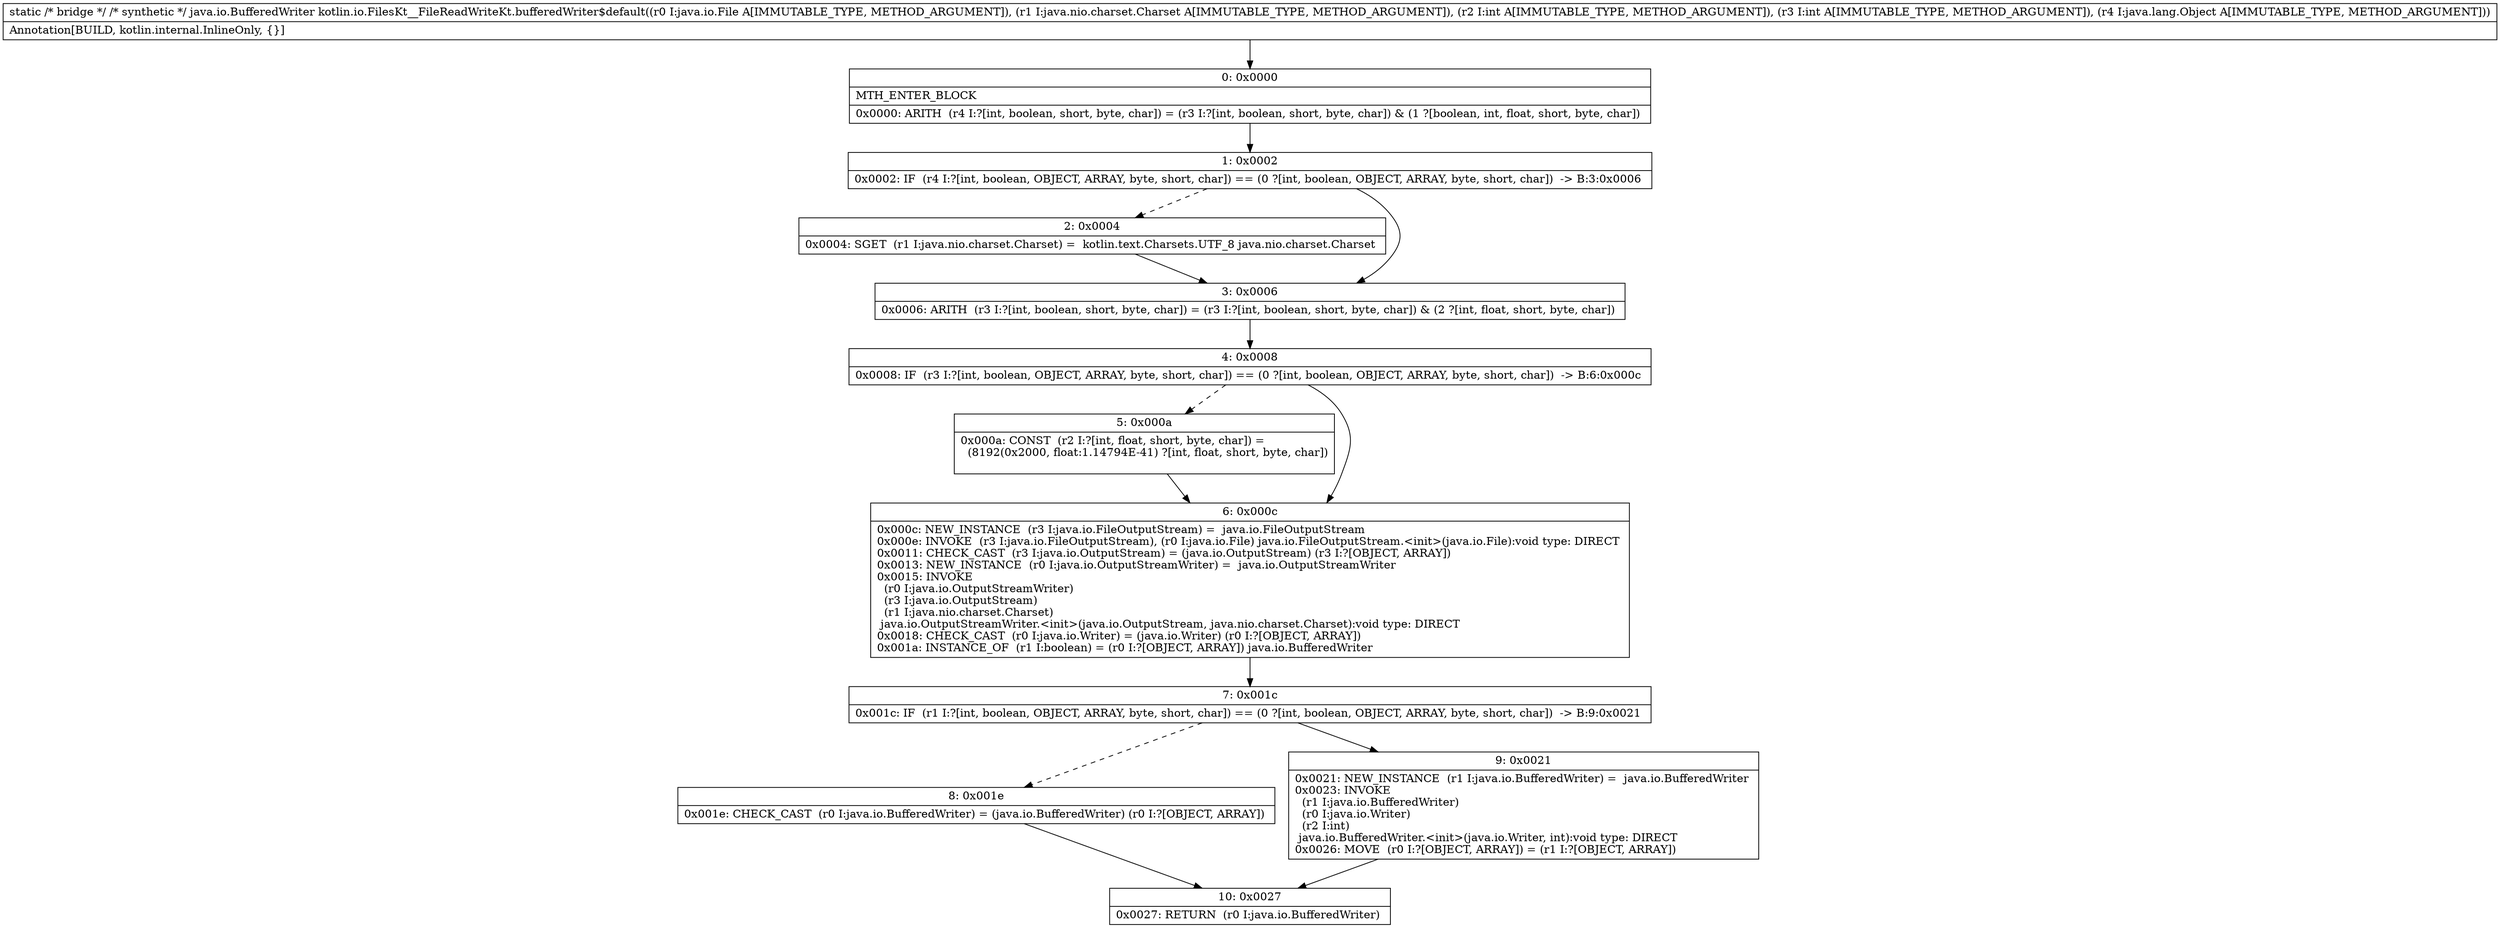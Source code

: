 digraph "CFG forkotlin.io.FilesKt__FileReadWriteKt.bufferedWriter$default(Ljava\/io\/File;Ljava\/nio\/charset\/Charset;IILjava\/lang\/Object;)Ljava\/io\/BufferedWriter;" {
Node_0 [shape=record,label="{0\:\ 0x0000|MTH_ENTER_BLOCK\l|0x0000: ARITH  (r4 I:?[int, boolean, short, byte, char]) = (r3 I:?[int, boolean, short, byte, char]) & (1 ?[boolean, int, float, short, byte, char]) \l}"];
Node_1 [shape=record,label="{1\:\ 0x0002|0x0002: IF  (r4 I:?[int, boolean, OBJECT, ARRAY, byte, short, char]) == (0 ?[int, boolean, OBJECT, ARRAY, byte, short, char])  \-\> B:3:0x0006 \l}"];
Node_2 [shape=record,label="{2\:\ 0x0004|0x0004: SGET  (r1 I:java.nio.charset.Charset) =  kotlin.text.Charsets.UTF_8 java.nio.charset.Charset \l}"];
Node_3 [shape=record,label="{3\:\ 0x0006|0x0006: ARITH  (r3 I:?[int, boolean, short, byte, char]) = (r3 I:?[int, boolean, short, byte, char]) & (2 ?[int, float, short, byte, char]) \l}"];
Node_4 [shape=record,label="{4\:\ 0x0008|0x0008: IF  (r3 I:?[int, boolean, OBJECT, ARRAY, byte, short, char]) == (0 ?[int, boolean, OBJECT, ARRAY, byte, short, char])  \-\> B:6:0x000c \l}"];
Node_5 [shape=record,label="{5\:\ 0x000a|0x000a: CONST  (r2 I:?[int, float, short, byte, char]) = \l  (8192(0x2000, float:1.14794E\-41) ?[int, float, short, byte, char])\l \l}"];
Node_6 [shape=record,label="{6\:\ 0x000c|0x000c: NEW_INSTANCE  (r3 I:java.io.FileOutputStream) =  java.io.FileOutputStream \l0x000e: INVOKE  (r3 I:java.io.FileOutputStream), (r0 I:java.io.File) java.io.FileOutputStream.\<init\>(java.io.File):void type: DIRECT \l0x0011: CHECK_CAST  (r3 I:java.io.OutputStream) = (java.io.OutputStream) (r3 I:?[OBJECT, ARRAY]) \l0x0013: NEW_INSTANCE  (r0 I:java.io.OutputStreamWriter) =  java.io.OutputStreamWriter \l0x0015: INVOKE  \l  (r0 I:java.io.OutputStreamWriter)\l  (r3 I:java.io.OutputStream)\l  (r1 I:java.nio.charset.Charset)\l java.io.OutputStreamWriter.\<init\>(java.io.OutputStream, java.nio.charset.Charset):void type: DIRECT \l0x0018: CHECK_CAST  (r0 I:java.io.Writer) = (java.io.Writer) (r0 I:?[OBJECT, ARRAY]) \l0x001a: INSTANCE_OF  (r1 I:boolean) = (r0 I:?[OBJECT, ARRAY]) java.io.BufferedWriter \l}"];
Node_7 [shape=record,label="{7\:\ 0x001c|0x001c: IF  (r1 I:?[int, boolean, OBJECT, ARRAY, byte, short, char]) == (0 ?[int, boolean, OBJECT, ARRAY, byte, short, char])  \-\> B:9:0x0021 \l}"];
Node_8 [shape=record,label="{8\:\ 0x001e|0x001e: CHECK_CAST  (r0 I:java.io.BufferedWriter) = (java.io.BufferedWriter) (r0 I:?[OBJECT, ARRAY]) \l}"];
Node_9 [shape=record,label="{9\:\ 0x0021|0x0021: NEW_INSTANCE  (r1 I:java.io.BufferedWriter) =  java.io.BufferedWriter \l0x0023: INVOKE  \l  (r1 I:java.io.BufferedWriter)\l  (r0 I:java.io.Writer)\l  (r2 I:int)\l java.io.BufferedWriter.\<init\>(java.io.Writer, int):void type: DIRECT \l0x0026: MOVE  (r0 I:?[OBJECT, ARRAY]) = (r1 I:?[OBJECT, ARRAY]) \l}"];
Node_10 [shape=record,label="{10\:\ 0x0027|0x0027: RETURN  (r0 I:java.io.BufferedWriter) \l}"];
MethodNode[shape=record,label="{static \/* bridge *\/ \/* synthetic *\/ java.io.BufferedWriter kotlin.io.FilesKt__FileReadWriteKt.bufferedWriter$default((r0 I:java.io.File A[IMMUTABLE_TYPE, METHOD_ARGUMENT]), (r1 I:java.nio.charset.Charset A[IMMUTABLE_TYPE, METHOD_ARGUMENT]), (r2 I:int A[IMMUTABLE_TYPE, METHOD_ARGUMENT]), (r3 I:int A[IMMUTABLE_TYPE, METHOD_ARGUMENT]), (r4 I:java.lang.Object A[IMMUTABLE_TYPE, METHOD_ARGUMENT]))  | Annotation[BUILD, kotlin.internal.InlineOnly, \{\}]\l}"];
MethodNode -> Node_0;
Node_0 -> Node_1;
Node_1 -> Node_2[style=dashed];
Node_1 -> Node_3;
Node_2 -> Node_3;
Node_3 -> Node_4;
Node_4 -> Node_5[style=dashed];
Node_4 -> Node_6;
Node_5 -> Node_6;
Node_6 -> Node_7;
Node_7 -> Node_8[style=dashed];
Node_7 -> Node_9;
Node_8 -> Node_10;
Node_9 -> Node_10;
}

